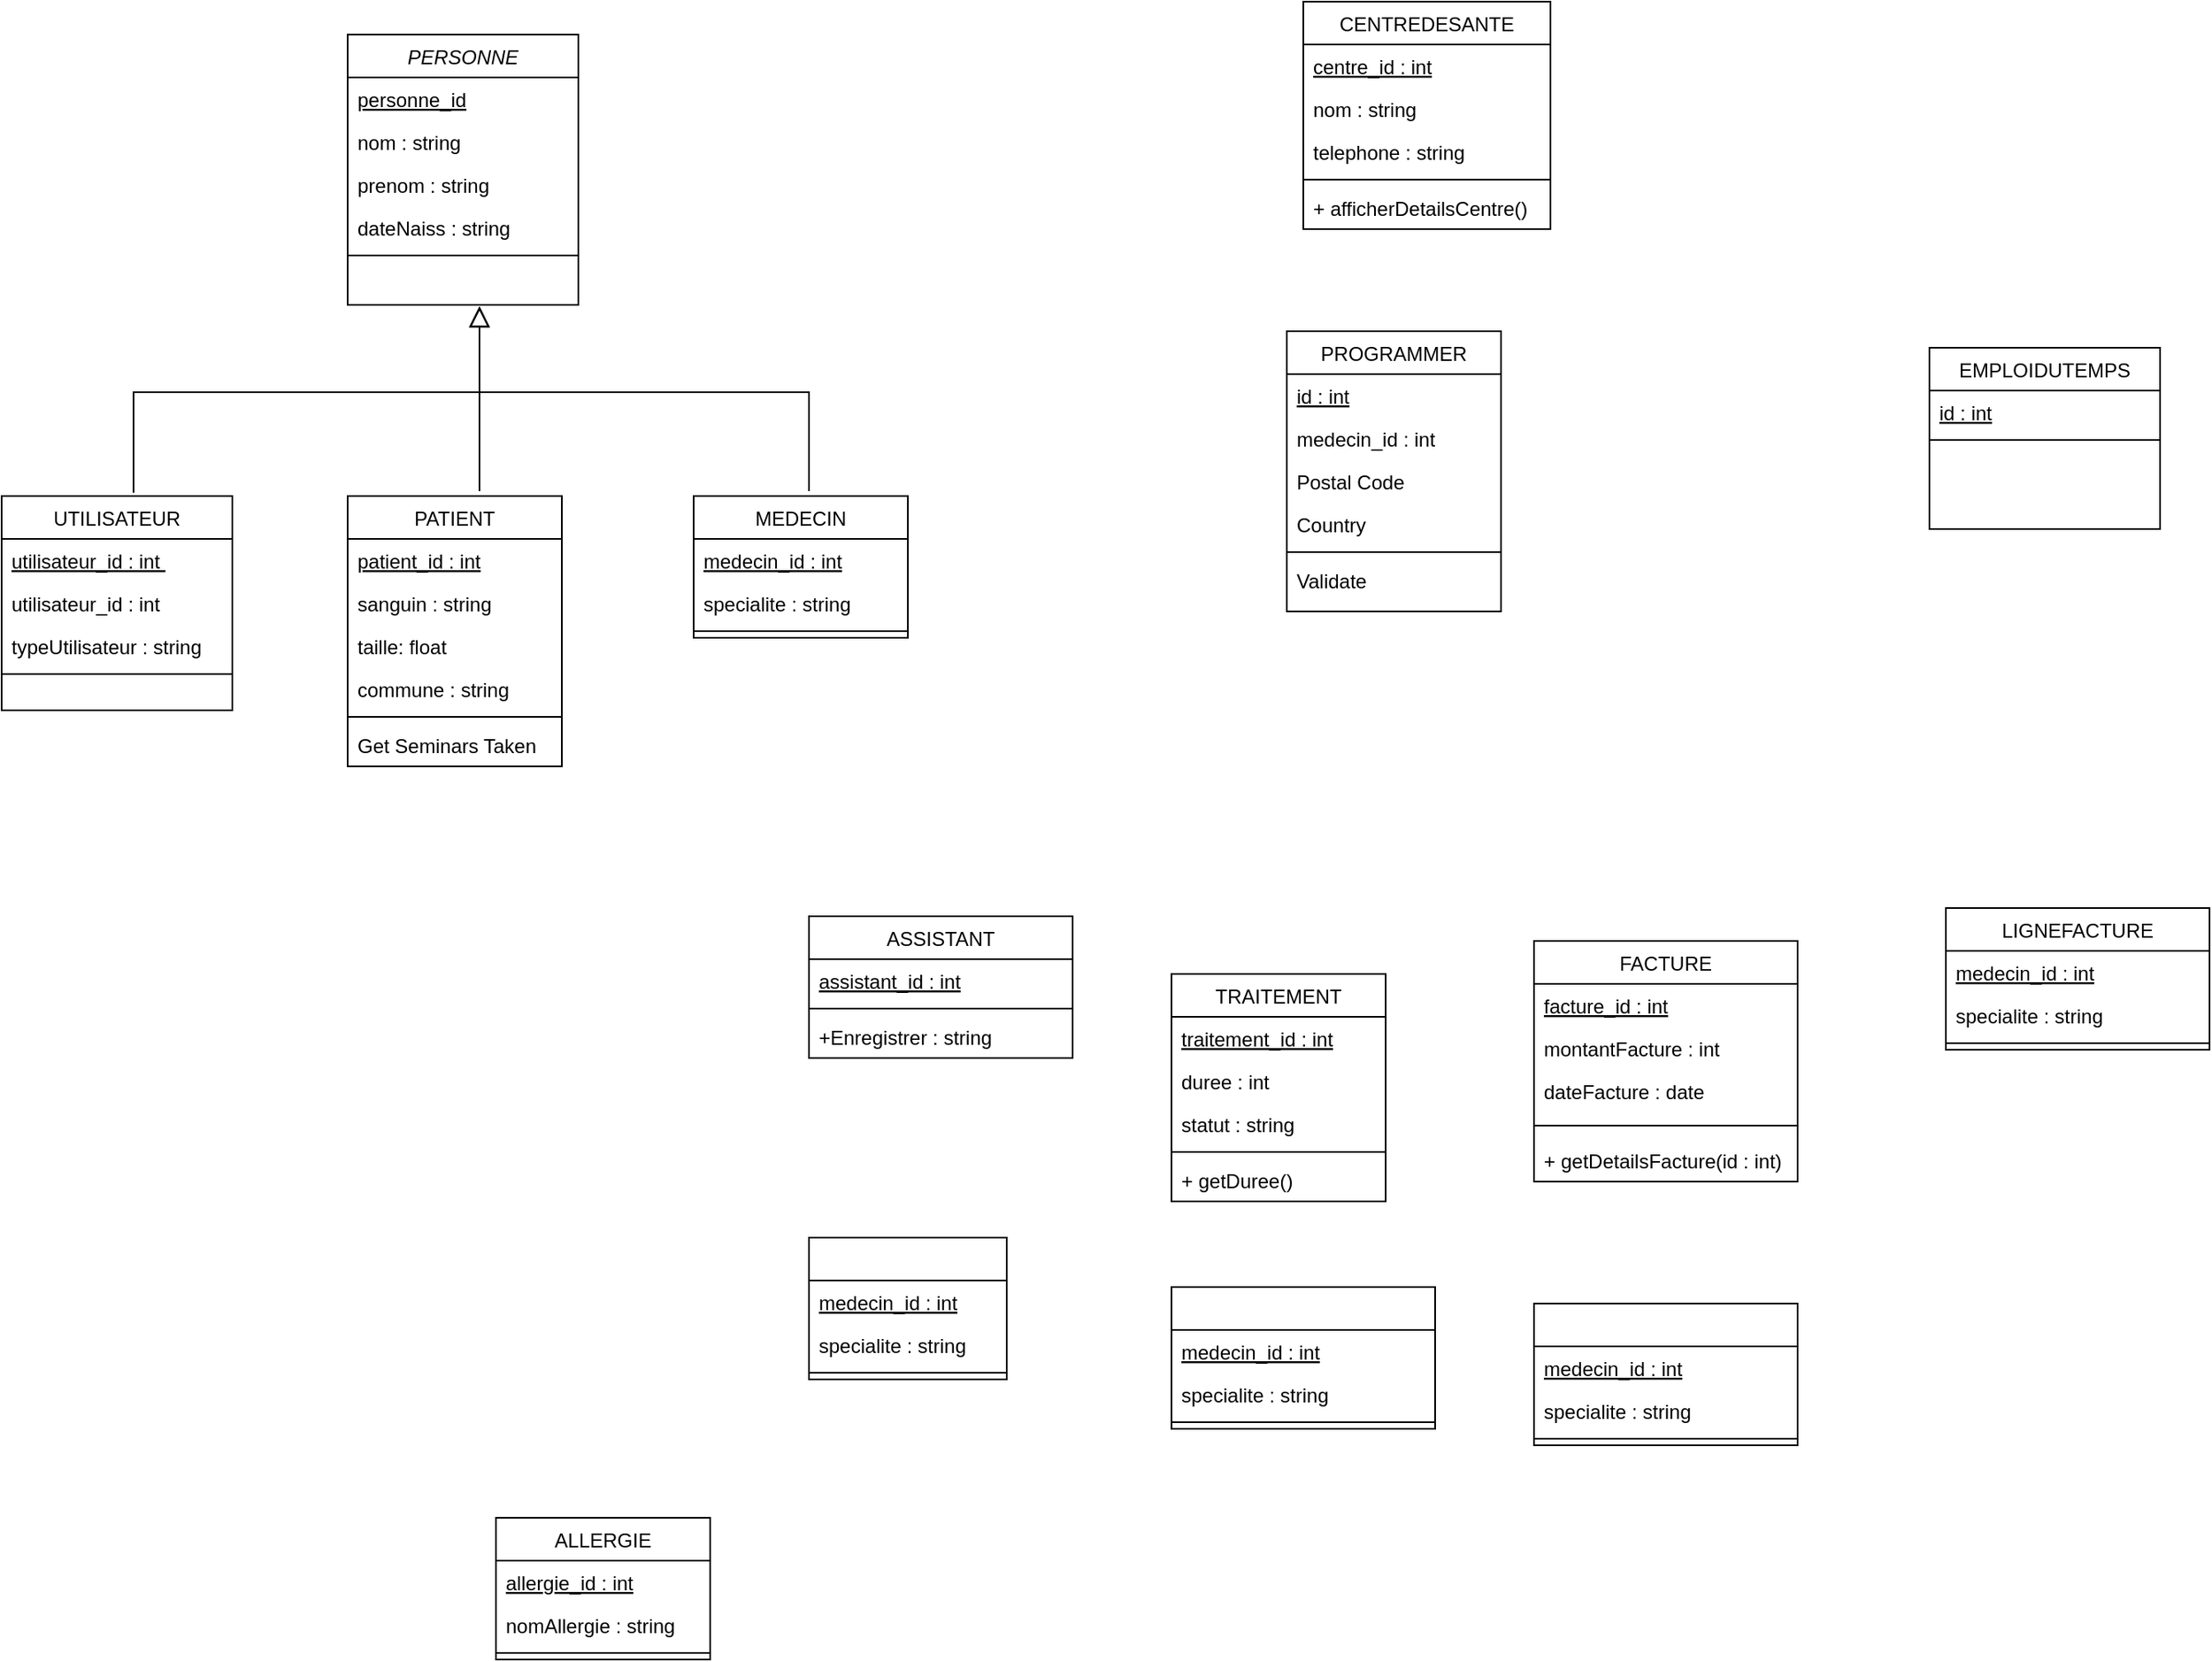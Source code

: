 <mxfile version="25.0.3">
  <diagram id="C5RBs43oDa-KdzZeNtuy" name="Page-1">
    <mxGraphModel dx="2514" dy="922" grid="1" gridSize="10" guides="1" tooltips="1" connect="1" arrows="1" fold="1" page="1" pageScale="1" pageWidth="827" pageHeight="1169" math="0" shadow="0">
      <root>
        <mxCell id="WIyWlLk6GJQsqaUBKTNV-0" />
        <mxCell id="WIyWlLk6GJQsqaUBKTNV-1" parent="WIyWlLk6GJQsqaUBKTNV-0" />
        <mxCell id="zkfFHV4jXpPFQw0GAbJ--0" value="PERSONNE" style="swimlane;fontStyle=2;align=center;verticalAlign=top;childLayout=stackLayout;horizontal=1;startSize=26;horizontalStack=0;resizeParent=1;resizeLast=0;collapsible=1;marginBottom=0;rounded=0;shadow=0;strokeWidth=1;" parent="WIyWlLk6GJQsqaUBKTNV-1" vertex="1">
          <mxGeometry x="-350" y="50" width="140" height="164" as="geometry">
            <mxRectangle x="230" y="140" width="160" height="26" as="alternateBounds" />
          </mxGeometry>
        </mxCell>
        <mxCell id="zkfFHV4jXpPFQw0GAbJ--1" value="personne_id" style="text;align=left;verticalAlign=top;spacingLeft=4;spacingRight=4;overflow=hidden;rotatable=0;points=[[0,0.5],[1,0.5]];portConstraint=eastwest;fillColor=none;fontStyle=4" parent="zkfFHV4jXpPFQw0GAbJ--0" vertex="1">
          <mxGeometry y="26" width="140" height="26" as="geometry" />
        </mxCell>
        <mxCell id="zkfFHV4jXpPFQw0GAbJ--2" value="nom : string" style="text;align=left;verticalAlign=top;spacingLeft=4;spacingRight=4;overflow=hidden;rotatable=0;points=[[0,0.5],[1,0.5]];portConstraint=eastwest;rounded=0;shadow=0;html=0;" parent="zkfFHV4jXpPFQw0GAbJ--0" vertex="1">
          <mxGeometry y="52" width="140" height="26" as="geometry" />
        </mxCell>
        <mxCell id="zkfFHV4jXpPFQw0GAbJ--3" value="prenom : string" style="text;align=left;verticalAlign=top;spacingLeft=4;spacingRight=4;overflow=hidden;rotatable=0;points=[[0,0.5],[1,0.5]];portConstraint=eastwest;rounded=0;shadow=0;html=0;" parent="zkfFHV4jXpPFQw0GAbJ--0" vertex="1">
          <mxGeometry y="78" width="140" height="26" as="geometry" />
        </mxCell>
        <mxCell id="AVFFXWAieqlcof-XkIZm-9" value="dateNaiss : string" style="text;align=left;verticalAlign=top;spacingLeft=4;spacingRight=4;overflow=hidden;rotatable=0;points=[[0,0.5],[1,0.5]];portConstraint=eastwest;rounded=0;shadow=0;html=0;" parent="zkfFHV4jXpPFQw0GAbJ--0" vertex="1">
          <mxGeometry y="104" width="140" height="26" as="geometry" />
        </mxCell>
        <mxCell id="zkfFHV4jXpPFQw0GAbJ--4" value="" style="line;html=1;strokeWidth=1;align=left;verticalAlign=middle;spacingTop=-1;spacingLeft=3;spacingRight=3;rotatable=0;labelPosition=right;points=[];portConstraint=eastwest;" parent="zkfFHV4jXpPFQw0GAbJ--0" vertex="1">
          <mxGeometry y="130" width="140" height="8" as="geometry" />
        </mxCell>
        <mxCell id="zkfFHV4jXpPFQw0GAbJ--6" value="PATIENT" style="swimlane;fontStyle=0;align=center;verticalAlign=top;childLayout=stackLayout;horizontal=1;startSize=26;horizontalStack=0;resizeParent=1;resizeLast=0;collapsible=1;marginBottom=0;rounded=0;shadow=0;strokeWidth=1;" parent="WIyWlLk6GJQsqaUBKTNV-1" vertex="1">
          <mxGeometry x="-350" y="330" width="130" height="164" as="geometry">
            <mxRectangle x="130" y="380" width="160" height="26" as="alternateBounds" />
          </mxGeometry>
        </mxCell>
        <mxCell id="zkfFHV4jXpPFQw0GAbJ--7" value="patient_id : int" style="text;align=left;verticalAlign=top;spacingLeft=4;spacingRight=4;overflow=hidden;rotatable=0;points=[[0,0.5],[1,0.5]];portConstraint=eastwest;fontStyle=4" parent="zkfFHV4jXpPFQw0GAbJ--6" vertex="1">
          <mxGeometry y="26" width="130" height="26" as="geometry" />
        </mxCell>
        <mxCell id="zkfFHV4jXpPFQw0GAbJ--8" value="sanguin : string" style="text;align=left;verticalAlign=top;spacingLeft=4;spacingRight=4;overflow=hidden;rotatable=0;points=[[0,0.5],[1,0.5]];portConstraint=eastwest;rounded=0;shadow=0;html=0;" parent="zkfFHV4jXpPFQw0GAbJ--6" vertex="1">
          <mxGeometry y="52" width="130" height="26" as="geometry" />
        </mxCell>
        <mxCell id="AVFFXWAieqlcof-XkIZm-11" value="taille: float" style="text;align=left;verticalAlign=top;spacingLeft=4;spacingRight=4;overflow=hidden;rotatable=0;points=[[0,0.5],[1,0.5]];portConstraint=eastwest;rounded=0;shadow=0;html=0;" parent="zkfFHV4jXpPFQw0GAbJ--6" vertex="1">
          <mxGeometry y="78" width="130" height="26" as="geometry" />
        </mxCell>
        <mxCell id="zkfFHV4jXpPFQw0GAbJ--10" value="commune : string" style="text;align=left;verticalAlign=top;spacingLeft=4;spacingRight=4;overflow=hidden;rotatable=0;points=[[0,0.5],[1,0.5]];portConstraint=eastwest;fontStyle=0" parent="zkfFHV4jXpPFQw0GAbJ--6" vertex="1">
          <mxGeometry y="104" width="130" height="26" as="geometry" />
        </mxCell>
        <mxCell id="zkfFHV4jXpPFQw0GAbJ--9" value="" style="line;html=1;strokeWidth=1;align=left;verticalAlign=middle;spacingTop=-1;spacingLeft=3;spacingRight=3;rotatable=0;labelPosition=right;points=[];portConstraint=eastwest;" parent="zkfFHV4jXpPFQw0GAbJ--6" vertex="1">
          <mxGeometry y="130" width="130" height="8" as="geometry" />
        </mxCell>
        <mxCell id="zkfFHV4jXpPFQw0GAbJ--11" value="Get Seminars Taken" style="text;align=left;verticalAlign=top;spacingLeft=4;spacingRight=4;overflow=hidden;rotatable=0;points=[[0,0.5],[1,0.5]];portConstraint=eastwest;" parent="zkfFHV4jXpPFQw0GAbJ--6" vertex="1">
          <mxGeometry y="138" width="130" height="26" as="geometry" />
        </mxCell>
        <mxCell id="zkfFHV4jXpPFQw0GAbJ--12" value="" style="endArrow=block;endSize=10;endFill=0;shadow=0;strokeWidth=1;rounded=0;curved=0;edgeStyle=elbowEdgeStyle;elbow=vertical;" parent="WIyWlLk6GJQsqaUBKTNV-1" edge="1">
          <mxGeometry width="160" relative="1" as="geometry">
            <mxPoint x="-270" y="327" as="sourcePoint" />
            <mxPoint x="-270" y="215" as="targetPoint" />
            <Array as="points">
              <mxPoint x="-270" y="276" />
            </Array>
          </mxGeometry>
        </mxCell>
        <mxCell id="zkfFHV4jXpPFQw0GAbJ--13" value="MEDECIN" style="swimlane;fontStyle=0;align=center;verticalAlign=top;childLayout=stackLayout;horizontal=1;startSize=26;horizontalStack=0;resizeParent=1;resizeLast=0;collapsible=1;marginBottom=0;rounded=0;shadow=0;strokeWidth=1;" parent="WIyWlLk6GJQsqaUBKTNV-1" vertex="1">
          <mxGeometry x="-140" y="330" width="130" height="86" as="geometry">
            <mxRectangle x="340" y="380" width="170" height="26" as="alternateBounds" />
          </mxGeometry>
        </mxCell>
        <mxCell id="zkfFHV4jXpPFQw0GAbJ--14" value="medecin_id : int" style="text;align=left;verticalAlign=top;spacingLeft=4;spacingRight=4;overflow=hidden;rotatable=0;points=[[0,0.5],[1,0.5]];portConstraint=eastwest;fontStyle=4" parent="zkfFHV4jXpPFQw0GAbJ--13" vertex="1">
          <mxGeometry y="26" width="130" height="26" as="geometry" />
        </mxCell>
        <mxCell id="AVFFXWAieqlcof-XkIZm-12" value="specialite : string" style="text;align=left;verticalAlign=top;spacingLeft=4;spacingRight=4;overflow=hidden;rotatable=0;points=[[0,0.5],[1,0.5]];portConstraint=eastwest;" parent="zkfFHV4jXpPFQw0GAbJ--13" vertex="1">
          <mxGeometry y="52" width="130" height="26" as="geometry" />
        </mxCell>
        <mxCell id="zkfFHV4jXpPFQw0GAbJ--15" value="" style="line;html=1;strokeWidth=1;align=left;verticalAlign=middle;spacingTop=-1;spacingLeft=3;spacingRight=3;rotatable=0;labelPosition=right;points=[];portConstraint=eastwest;" parent="zkfFHV4jXpPFQw0GAbJ--13" vertex="1">
          <mxGeometry y="78" width="130" height="8" as="geometry" />
        </mxCell>
        <mxCell id="zkfFHV4jXpPFQw0GAbJ--16" value="" style="endArrow=block;endSize=10;endFill=0;shadow=0;strokeWidth=1;rounded=0;curved=0;edgeStyle=elbowEdgeStyle;elbow=vertical;" parent="WIyWlLk6GJQsqaUBKTNV-1" edge="1">
          <mxGeometry width="160" relative="1" as="geometry">
            <mxPoint x="-70" y="327" as="sourcePoint" />
            <mxPoint x="-270" y="215" as="targetPoint" />
            <Array as="points">
              <mxPoint x="-171" y="267" />
            </Array>
          </mxGeometry>
        </mxCell>
        <mxCell id="zkfFHV4jXpPFQw0GAbJ--17" value="EMPLOIDUTEMPS" style="swimlane;fontStyle=0;align=center;verticalAlign=top;childLayout=stackLayout;horizontal=1;startSize=26;horizontalStack=0;resizeParent=1;resizeLast=0;collapsible=1;marginBottom=0;rounded=0;shadow=0;strokeWidth=1;" parent="WIyWlLk6GJQsqaUBKTNV-1" vertex="1">
          <mxGeometry x="610" y="240" width="140" height="110" as="geometry">
            <mxRectangle x="550" y="140" width="160" height="26" as="alternateBounds" />
          </mxGeometry>
        </mxCell>
        <mxCell id="zkfFHV4jXpPFQw0GAbJ--19" value="id : int" style="text;align=left;verticalAlign=top;spacingLeft=4;spacingRight=4;overflow=hidden;rotatable=0;points=[[0,0.5],[1,0.5]];portConstraint=eastwest;rounded=0;shadow=0;html=0;fontStyle=4" parent="zkfFHV4jXpPFQw0GAbJ--17" vertex="1">
          <mxGeometry y="26" width="140" height="26" as="geometry" />
        </mxCell>
        <mxCell id="zkfFHV4jXpPFQw0GAbJ--23" value="" style="line;html=1;strokeWidth=1;align=left;verticalAlign=middle;spacingTop=-1;spacingLeft=3;spacingRight=3;rotatable=0;labelPosition=right;points=[];portConstraint=eastwest;" parent="zkfFHV4jXpPFQw0GAbJ--17" vertex="1">
          <mxGeometry y="52" width="140" height="8" as="geometry" />
        </mxCell>
        <mxCell id="AVFFXWAieqlcof-XkIZm-1" value="UTILISATEUR" style="swimlane;fontStyle=0;align=center;verticalAlign=top;childLayout=stackLayout;horizontal=1;startSize=26;horizontalStack=0;resizeParent=1;resizeLast=0;collapsible=1;marginBottom=0;rounded=0;shadow=0;strokeWidth=1;" parent="WIyWlLk6GJQsqaUBKTNV-1" vertex="1">
          <mxGeometry x="-560" y="330" width="140" height="130" as="geometry">
            <mxRectangle x="130" y="380" width="160" height="26" as="alternateBounds" />
          </mxGeometry>
        </mxCell>
        <mxCell id="AVFFXWAieqlcof-XkIZm-2" value="utilisateur_id : int " style="text;align=left;verticalAlign=top;spacingLeft=4;spacingRight=4;overflow=hidden;rotatable=0;points=[[0,0.5],[1,0.5]];portConstraint=eastwest;fontStyle=4" parent="AVFFXWAieqlcof-XkIZm-1" vertex="1">
          <mxGeometry y="26" width="140" height="26" as="geometry" />
        </mxCell>
        <mxCell id="AVFFXWAieqlcof-XkIZm-10" value="utilisateur_id : int " style="text;align=left;verticalAlign=top;spacingLeft=4;spacingRight=4;overflow=hidden;rotatable=0;points=[[0,0.5],[1,0.5]];portConstraint=eastwest;" parent="AVFFXWAieqlcof-XkIZm-1" vertex="1">
          <mxGeometry y="52" width="140" height="26" as="geometry" />
        </mxCell>
        <mxCell id="AVFFXWAieqlcof-XkIZm-3" value="typeUtilisateur : string" style="text;align=left;verticalAlign=top;spacingLeft=4;spacingRight=4;overflow=hidden;rotatable=0;points=[[0,0.5],[1,0.5]];portConstraint=eastwest;rounded=0;shadow=0;html=0;" parent="AVFFXWAieqlcof-XkIZm-1" vertex="1">
          <mxGeometry y="78" width="140" height="26" as="geometry" />
        </mxCell>
        <mxCell id="AVFFXWAieqlcof-XkIZm-4" value="" style="line;html=1;strokeWidth=1;align=left;verticalAlign=middle;spacingTop=-1;spacingLeft=3;spacingRight=3;rotatable=0;labelPosition=right;points=[];portConstraint=eastwest;" parent="AVFFXWAieqlcof-XkIZm-1" vertex="1">
          <mxGeometry y="104" width="140" height="8" as="geometry" />
        </mxCell>
        <mxCell id="AVFFXWAieqlcof-XkIZm-8" value="" style="endArrow=block;endSize=10;endFill=0;shadow=0;strokeWidth=1;rounded=0;curved=0;edgeStyle=elbowEdgeStyle;elbow=vertical;exitX=0.438;exitY=0;exitDx=0;exitDy=0;exitPerimeter=0;" parent="WIyWlLk6GJQsqaUBKTNV-1" edge="1">
          <mxGeometry width="160" relative="1" as="geometry">
            <mxPoint x="-479.92" y="328" as="sourcePoint" />
            <mxPoint x="-270" y="215" as="targetPoint" />
            <Array as="points">
              <mxPoint x="-380" y="267" />
            </Array>
          </mxGeometry>
        </mxCell>
        <mxCell id="AVFFXWAieqlcof-XkIZm-13" value="PROGRAMMER" style="swimlane;fontStyle=0;align=center;verticalAlign=top;childLayout=stackLayout;horizontal=1;startSize=26;horizontalStack=0;resizeParent=1;resizeLast=0;collapsible=1;marginBottom=0;rounded=0;shadow=0;strokeWidth=1;" parent="WIyWlLk6GJQsqaUBKTNV-1" vertex="1">
          <mxGeometry x="220" y="230" width="130" height="170" as="geometry">
            <mxRectangle x="550" y="140" width="160" height="26" as="alternateBounds" />
          </mxGeometry>
        </mxCell>
        <mxCell id="AVFFXWAieqlcof-XkIZm-14" value="id : int" style="text;align=left;verticalAlign=top;spacingLeft=4;spacingRight=4;overflow=hidden;rotatable=0;points=[[0,0.5],[1,0.5]];portConstraint=eastwest;rounded=0;shadow=0;html=0;fontStyle=4" parent="AVFFXWAieqlcof-XkIZm-13" vertex="1">
          <mxGeometry y="26" width="130" height="26" as="geometry" />
        </mxCell>
        <mxCell id="AVFFXWAieqlcof-XkIZm-15" value="medecin_id : int" style="text;align=left;verticalAlign=top;spacingLeft=4;spacingRight=4;overflow=hidden;rotatable=0;points=[[0,0.5],[1,0.5]];portConstraint=eastwest;rounded=0;shadow=0;html=0;" parent="AVFFXWAieqlcof-XkIZm-13" vertex="1">
          <mxGeometry y="52" width="130" height="26" as="geometry" />
        </mxCell>
        <mxCell id="AVFFXWAieqlcof-XkIZm-16" value="Postal Code" style="text;align=left;verticalAlign=top;spacingLeft=4;spacingRight=4;overflow=hidden;rotatable=0;points=[[0,0.5],[1,0.5]];portConstraint=eastwest;rounded=0;shadow=0;html=0;" parent="AVFFXWAieqlcof-XkIZm-13" vertex="1">
          <mxGeometry y="78" width="130" height="26" as="geometry" />
        </mxCell>
        <mxCell id="AVFFXWAieqlcof-XkIZm-17" value="Country" style="text;align=left;verticalAlign=top;spacingLeft=4;spacingRight=4;overflow=hidden;rotatable=0;points=[[0,0.5],[1,0.5]];portConstraint=eastwest;rounded=0;shadow=0;html=0;" parent="AVFFXWAieqlcof-XkIZm-13" vertex="1">
          <mxGeometry y="104" width="130" height="26" as="geometry" />
        </mxCell>
        <mxCell id="AVFFXWAieqlcof-XkIZm-18" value="" style="line;html=1;strokeWidth=1;align=left;verticalAlign=middle;spacingTop=-1;spacingLeft=3;spacingRight=3;rotatable=0;labelPosition=right;points=[];portConstraint=eastwest;" parent="AVFFXWAieqlcof-XkIZm-13" vertex="1">
          <mxGeometry y="130" width="130" height="8" as="geometry" />
        </mxCell>
        <mxCell id="AVFFXWAieqlcof-XkIZm-19" value="Validate" style="text;align=left;verticalAlign=top;spacingLeft=4;spacingRight=4;overflow=hidden;rotatable=0;points=[[0,0.5],[1,0.5]];portConstraint=eastwest;" parent="AVFFXWAieqlcof-XkIZm-13" vertex="1">
          <mxGeometry y="138" width="130" height="26" as="geometry" />
        </mxCell>
        <mxCell id="AVFFXWAieqlcof-XkIZm-21" value="ASSISTANT" style="swimlane;fontStyle=0;align=center;verticalAlign=top;childLayout=stackLayout;horizontal=1;startSize=26;horizontalStack=0;resizeParent=1;resizeLast=0;collapsible=1;marginBottom=0;rounded=0;shadow=0;strokeWidth=1;" parent="WIyWlLk6GJQsqaUBKTNV-1" vertex="1">
          <mxGeometry x="-70" y="585" width="160" height="86" as="geometry">
            <mxRectangle x="340" y="380" width="170" height="26" as="alternateBounds" />
          </mxGeometry>
        </mxCell>
        <mxCell id="AVFFXWAieqlcof-XkIZm-22" value="assistant_id : int" style="text;align=left;verticalAlign=top;spacingLeft=4;spacingRight=4;overflow=hidden;rotatable=0;points=[[0,0.5],[1,0.5]];portConstraint=eastwest;fontStyle=4" parent="AVFFXWAieqlcof-XkIZm-21" vertex="1">
          <mxGeometry y="26" width="160" height="26" as="geometry" />
        </mxCell>
        <mxCell id="AVFFXWAieqlcof-XkIZm-24" value="" style="line;html=1;strokeWidth=1;align=left;verticalAlign=middle;spacingTop=-1;spacingLeft=3;spacingRight=3;rotatable=0;labelPosition=right;points=[];portConstraint=eastwest;" parent="AVFFXWAieqlcof-XkIZm-21" vertex="1">
          <mxGeometry y="52" width="160" height="8" as="geometry" />
        </mxCell>
        <mxCell id="AVFFXWAieqlcof-XkIZm-23" value="+Enregistrer : string" style="text;align=left;verticalAlign=top;spacingLeft=4;spacingRight=4;overflow=hidden;rotatable=0;points=[[0,0.5],[1,0.5]];portConstraint=eastwest;" parent="AVFFXWAieqlcof-XkIZm-21" vertex="1">
          <mxGeometry y="60" width="160" height="26" as="geometry" />
        </mxCell>
        <mxCell id="AVFFXWAieqlcof-XkIZm-25" value="TRAITEMENT" style="swimlane;fontStyle=0;align=center;verticalAlign=top;childLayout=stackLayout;horizontal=1;startSize=26;horizontalStack=0;resizeParent=1;resizeLast=0;collapsible=1;marginBottom=0;rounded=0;shadow=0;strokeWidth=1;" parent="WIyWlLk6GJQsqaUBKTNV-1" vertex="1">
          <mxGeometry x="150" y="620" width="130" height="138" as="geometry">
            <mxRectangle x="340" y="380" width="170" height="26" as="alternateBounds" />
          </mxGeometry>
        </mxCell>
        <mxCell id="AVFFXWAieqlcof-XkIZm-26" value="traitement_id : int" style="text;align=left;verticalAlign=top;spacingLeft=4;spacingRight=4;overflow=hidden;rotatable=0;points=[[0,0.5],[1,0.5]];portConstraint=eastwest;fontStyle=4" parent="AVFFXWAieqlcof-XkIZm-25" vertex="1">
          <mxGeometry y="26" width="130" height="26" as="geometry" />
        </mxCell>
        <mxCell id="AVFFXWAieqlcof-XkIZm-27" value="duree : int" style="text;align=left;verticalAlign=top;spacingLeft=4;spacingRight=4;overflow=hidden;rotatable=0;points=[[0,0.5],[1,0.5]];portConstraint=eastwest;" parent="AVFFXWAieqlcof-XkIZm-25" vertex="1">
          <mxGeometry y="52" width="130" height="26" as="geometry" />
        </mxCell>
        <mxCell id="rQZ8YHIVEwMUw5YA2pwR-2" value="statut : string" style="text;align=left;verticalAlign=top;spacingLeft=4;spacingRight=4;overflow=hidden;rotatable=0;points=[[0,0.5],[1,0.5]];portConstraint=eastwest;" vertex="1" parent="AVFFXWAieqlcof-XkIZm-25">
          <mxGeometry y="78" width="130" height="26" as="geometry" />
        </mxCell>
        <mxCell id="AVFFXWAieqlcof-XkIZm-28" value="" style="line;html=1;strokeWidth=1;align=left;verticalAlign=middle;spacingTop=-1;spacingLeft=3;spacingRight=3;rotatable=0;labelPosition=right;points=[];portConstraint=eastwest;" parent="AVFFXWAieqlcof-XkIZm-25" vertex="1">
          <mxGeometry y="104" width="130" height="8" as="geometry" />
        </mxCell>
        <mxCell id="rQZ8YHIVEwMUw5YA2pwR-5" value="+ getDuree()" style="text;align=left;verticalAlign=top;spacingLeft=4;spacingRight=4;overflow=hidden;rotatable=0;points=[[0,0.5],[1,0.5]];portConstraint=eastwest;" vertex="1" parent="AVFFXWAieqlcof-XkIZm-25">
          <mxGeometry y="112" width="130" height="26" as="geometry" />
        </mxCell>
        <mxCell id="AVFFXWAieqlcof-XkIZm-29" value="CENTREDESANTE" style="swimlane;fontStyle=0;align=center;verticalAlign=top;childLayout=stackLayout;horizontal=1;startSize=26;horizontalStack=0;resizeParent=1;resizeLast=0;collapsible=1;marginBottom=0;rounded=0;shadow=0;strokeWidth=1;" parent="WIyWlLk6GJQsqaUBKTNV-1" vertex="1">
          <mxGeometry x="230" y="30" width="150" height="138" as="geometry">
            <mxRectangle x="340" y="380" width="170" height="26" as="alternateBounds" />
          </mxGeometry>
        </mxCell>
        <mxCell id="AVFFXWAieqlcof-XkIZm-30" value="centre_id : int" style="text;align=left;verticalAlign=top;spacingLeft=4;spacingRight=4;overflow=hidden;rotatable=0;points=[[0,0.5],[1,0.5]];portConstraint=eastwest;fontStyle=4" parent="AVFFXWAieqlcof-XkIZm-29" vertex="1">
          <mxGeometry y="26" width="150" height="26" as="geometry" />
        </mxCell>
        <mxCell id="AVFFXWAieqlcof-XkIZm-31" value="nom : string" style="text;align=left;verticalAlign=top;spacingLeft=4;spacingRight=4;overflow=hidden;rotatable=0;points=[[0,0.5],[1,0.5]];portConstraint=eastwest;" parent="AVFFXWAieqlcof-XkIZm-29" vertex="1">
          <mxGeometry y="52" width="150" height="26" as="geometry" />
        </mxCell>
        <mxCell id="rQZ8YHIVEwMUw5YA2pwR-0" value="telephone : string" style="text;align=left;verticalAlign=top;spacingLeft=4;spacingRight=4;overflow=hidden;rotatable=0;points=[[0,0.5],[1,0.5]];portConstraint=eastwest;" vertex="1" parent="AVFFXWAieqlcof-XkIZm-29">
          <mxGeometry y="78" width="150" height="26" as="geometry" />
        </mxCell>
        <mxCell id="AVFFXWAieqlcof-XkIZm-32" value="" style="line;html=1;strokeWidth=1;align=left;verticalAlign=middle;spacingTop=-1;spacingLeft=3;spacingRight=3;rotatable=0;labelPosition=right;points=[];portConstraint=eastwest;" parent="AVFFXWAieqlcof-XkIZm-29" vertex="1">
          <mxGeometry y="104" width="150" height="8" as="geometry" />
        </mxCell>
        <mxCell id="rQZ8YHIVEwMUw5YA2pwR-1" value="+ afficherDetailsCentre()" style="text;align=left;verticalAlign=top;spacingLeft=4;spacingRight=4;overflow=hidden;rotatable=0;points=[[0,0.5],[1,0.5]];portConstraint=eastwest;" vertex="1" parent="AVFFXWAieqlcof-XkIZm-29">
          <mxGeometry y="112" width="150" height="26" as="geometry" />
        </mxCell>
        <mxCell id="AVFFXWAieqlcof-XkIZm-33" value="LIGNEFACTURE" style="swimlane;fontStyle=0;align=center;verticalAlign=top;childLayout=stackLayout;horizontal=1;startSize=26;horizontalStack=0;resizeParent=1;resizeLast=0;collapsible=1;marginBottom=0;rounded=0;shadow=0;strokeWidth=1;" parent="WIyWlLk6GJQsqaUBKTNV-1" vertex="1">
          <mxGeometry x="620" y="580" width="160" height="86" as="geometry">
            <mxRectangle x="340" y="380" width="170" height="26" as="alternateBounds" />
          </mxGeometry>
        </mxCell>
        <mxCell id="AVFFXWAieqlcof-XkIZm-34" value="medecin_id : int" style="text;align=left;verticalAlign=top;spacingLeft=4;spacingRight=4;overflow=hidden;rotatable=0;points=[[0,0.5],[1,0.5]];portConstraint=eastwest;fontStyle=4" parent="AVFFXWAieqlcof-XkIZm-33" vertex="1">
          <mxGeometry y="26" width="160" height="26" as="geometry" />
        </mxCell>
        <mxCell id="AVFFXWAieqlcof-XkIZm-35" value="specialite : string" style="text;align=left;verticalAlign=top;spacingLeft=4;spacingRight=4;overflow=hidden;rotatable=0;points=[[0,0.5],[1,0.5]];portConstraint=eastwest;" parent="AVFFXWAieqlcof-XkIZm-33" vertex="1">
          <mxGeometry y="52" width="160" height="26" as="geometry" />
        </mxCell>
        <mxCell id="AVFFXWAieqlcof-XkIZm-36" value="" style="line;html=1;strokeWidth=1;align=left;verticalAlign=middle;spacingTop=-1;spacingLeft=3;spacingRight=3;rotatable=0;labelPosition=right;points=[];portConstraint=eastwest;" parent="AVFFXWAieqlcof-XkIZm-33" vertex="1">
          <mxGeometry y="78" width="160" height="8" as="geometry" />
        </mxCell>
        <mxCell id="AVFFXWAieqlcof-XkIZm-38" value="" style="swimlane;fontStyle=0;align=center;verticalAlign=top;childLayout=stackLayout;horizontal=1;startSize=26;horizontalStack=0;resizeParent=1;resizeLast=0;collapsible=1;marginBottom=0;rounded=0;shadow=0;strokeWidth=1;" parent="WIyWlLk6GJQsqaUBKTNV-1" vertex="1">
          <mxGeometry x="-70" y="780" width="120" height="86" as="geometry">
            <mxRectangle x="340" y="380" width="170" height="26" as="alternateBounds" />
          </mxGeometry>
        </mxCell>
        <mxCell id="AVFFXWAieqlcof-XkIZm-39" value="medecin_id : int" style="text;align=left;verticalAlign=top;spacingLeft=4;spacingRight=4;overflow=hidden;rotatable=0;points=[[0,0.5],[1,0.5]];portConstraint=eastwest;fontStyle=4" parent="AVFFXWAieqlcof-XkIZm-38" vertex="1">
          <mxGeometry y="26" width="120" height="26" as="geometry" />
        </mxCell>
        <mxCell id="AVFFXWAieqlcof-XkIZm-40" value="specialite : string" style="text;align=left;verticalAlign=top;spacingLeft=4;spacingRight=4;overflow=hidden;rotatable=0;points=[[0,0.5],[1,0.5]];portConstraint=eastwest;" parent="AVFFXWAieqlcof-XkIZm-38" vertex="1">
          <mxGeometry y="52" width="120" height="26" as="geometry" />
        </mxCell>
        <mxCell id="AVFFXWAieqlcof-XkIZm-41" value="" style="line;html=1;strokeWidth=1;align=left;verticalAlign=middle;spacingTop=-1;spacingLeft=3;spacingRight=3;rotatable=0;labelPosition=right;points=[];portConstraint=eastwest;" parent="AVFFXWAieqlcof-XkIZm-38" vertex="1">
          <mxGeometry y="78" width="120" height="8" as="geometry" />
        </mxCell>
        <mxCell id="AVFFXWAieqlcof-XkIZm-42" value="ALLERGIE" style="swimlane;fontStyle=0;align=center;verticalAlign=top;childLayout=stackLayout;horizontal=1;startSize=26;horizontalStack=0;resizeParent=1;resizeLast=0;collapsible=1;marginBottom=0;rounded=0;shadow=0;strokeWidth=1;" parent="WIyWlLk6GJQsqaUBKTNV-1" vertex="1">
          <mxGeometry x="-260" y="950" width="130" height="86" as="geometry">
            <mxRectangle x="340" y="380" width="170" height="26" as="alternateBounds" />
          </mxGeometry>
        </mxCell>
        <mxCell id="AVFFXWAieqlcof-XkIZm-43" value="allergie_id : int" style="text;align=left;verticalAlign=top;spacingLeft=4;spacingRight=4;overflow=hidden;rotatable=0;points=[[0,0.5],[1,0.5]];portConstraint=eastwest;fontStyle=4" parent="AVFFXWAieqlcof-XkIZm-42" vertex="1">
          <mxGeometry y="26" width="130" height="26" as="geometry" />
        </mxCell>
        <mxCell id="AVFFXWAieqlcof-XkIZm-44" value="nomAllergie : string" style="text;align=left;verticalAlign=top;spacingLeft=4;spacingRight=4;overflow=hidden;rotatable=0;points=[[0,0.5],[1,0.5]];portConstraint=eastwest;" parent="AVFFXWAieqlcof-XkIZm-42" vertex="1">
          <mxGeometry y="52" width="130" height="26" as="geometry" />
        </mxCell>
        <mxCell id="AVFFXWAieqlcof-XkIZm-45" value="" style="line;html=1;strokeWidth=1;align=left;verticalAlign=middle;spacingTop=-1;spacingLeft=3;spacingRight=3;rotatable=0;labelPosition=right;points=[];portConstraint=eastwest;" parent="AVFFXWAieqlcof-XkIZm-42" vertex="1">
          <mxGeometry y="78" width="130" height="8" as="geometry" />
        </mxCell>
        <mxCell id="AVFFXWAieqlcof-XkIZm-46" value="" style="swimlane;fontStyle=0;align=center;verticalAlign=top;childLayout=stackLayout;horizontal=1;startSize=26;horizontalStack=0;resizeParent=1;resizeLast=0;collapsible=1;marginBottom=0;rounded=0;shadow=0;strokeWidth=1;" parent="WIyWlLk6GJQsqaUBKTNV-1" vertex="1">
          <mxGeometry x="150" y="810" width="160" height="86" as="geometry">
            <mxRectangle x="340" y="380" width="170" height="26" as="alternateBounds" />
          </mxGeometry>
        </mxCell>
        <mxCell id="AVFFXWAieqlcof-XkIZm-47" value="medecin_id : int" style="text;align=left;verticalAlign=top;spacingLeft=4;spacingRight=4;overflow=hidden;rotatable=0;points=[[0,0.5],[1,0.5]];portConstraint=eastwest;fontStyle=4" parent="AVFFXWAieqlcof-XkIZm-46" vertex="1">
          <mxGeometry y="26" width="160" height="26" as="geometry" />
        </mxCell>
        <mxCell id="AVFFXWAieqlcof-XkIZm-48" value="specialite : string" style="text;align=left;verticalAlign=top;spacingLeft=4;spacingRight=4;overflow=hidden;rotatable=0;points=[[0,0.5],[1,0.5]];portConstraint=eastwest;" parent="AVFFXWAieqlcof-XkIZm-46" vertex="1">
          <mxGeometry y="52" width="160" height="26" as="geometry" />
        </mxCell>
        <mxCell id="AVFFXWAieqlcof-XkIZm-49" value="" style="line;html=1;strokeWidth=1;align=left;verticalAlign=middle;spacingTop=-1;spacingLeft=3;spacingRight=3;rotatable=0;labelPosition=right;points=[];portConstraint=eastwest;" parent="AVFFXWAieqlcof-XkIZm-46" vertex="1">
          <mxGeometry y="78" width="160" height="8" as="geometry" />
        </mxCell>
        <mxCell id="AVFFXWAieqlcof-XkIZm-50" value="" style="swimlane;fontStyle=0;align=center;verticalAlign=top;childLayout=stackLayout;horizontal=1;startSize=26;horizontalStack=0;resizeParent=1;resizeLast=0;collapsible=1;marginBottom=0;rounded=0;shadow=0;strokeWidth=1;" parent="WIyWlLk6GJQsqaUBKTNV-1" vertex="1">
          <mxGeometry x="370" y="820" width="160" height="86" as="geometry">
            <mxRectangle x="340" y="380" width="170" height="26" as="alternateBounds" />
          </mxGeometry>
        </mxCell>
        <mxCell id="AVFFXWAieqlcof-XkIZm-51" value="medecin_id : int" style="text;align=left;verticalAlign=top;spacingLeft=4;spacingRight=4;overflow=hidden;rotatable=0;points=[[0,0.5],[1,0.5]];portConstraint=eastwest;fontStyle=4" parent="AVFFXWAieqlcof-XkIZm-50" vertex="1">
          <mxGeometry y="26" width="160" height="26" as="geometry" />
        </mxCell>
        <mxCell id="AVFFXWAieqlcof-XkIZm-52" value="specialite : string" style="text;align=left;verticalAlign=top;spacingLeft=4;spacingRight=4;overflow=hidden;rotatable=0;points=[[0,0.5],[1,0.5]];portConstraint=eastwest;" parent="AVFFXWAieqlcof-XkIZm-50" vertex="1">
          <mxGeometry y="52" width="160" height="26" as="geometry" />
        </mxCell>
        <mxCell id="AVFFXWAieqlcof-XkIZm-53" value="" style="line;html=1;strokeWidth=1;align=left;verticalAlign=middle;spacingTop=-1;spacingLeft=3;spacingRight=3;rotatable=0;labelPosition=right;points=[];portConstraint=eastwest;" parent="AVFFXWAieqlcof-XkIZm-50" vertex="1">
          <mxGeometry y="78" width="160" height="8" as="geometry" />
        </mxCell>
        <mxCell id="AVFFXWAieqlcof-XkIZm-54" value="FACTURE" style="swimlane;fontStyle=0;align=center;verticalAlign=top;childLayout=stackLayout;horizontal=1;startSize=26;horizontalStack=0;resizeParent=1;resizeLast=0;collapsible=1;marginBottom=0;rounded=0;shadow=0;strokeWidth=1;" parent="WIyWlLk6GJQsqaUBKTNV-1" vertex="1">
          <mxGeometry x="370" y="600" width="160" height="146" as="geometry">
            <mxRectangle x="340" y="380" width="170" height="26" as="alternateBounds" />
          </mxGeometry>
        </mxCell>
        <mxCell id="AVFFXWAieqlcof-XkIZm-55" value="facture_id : int" style="text;align=left;verticalAlign=top;spacingLeft=4;spacingRight=4;overflow=hidden;rotatable=0;points=[[0,0.5],[1,0.5]];portConstraint=eastwest;fontStyle=4" parent="AVFFXWAieqlcof-XkIZm-54" vertex="1">
          <mxGeometry y="26" width="160" height="26" as="geometry" />
        </mxCell>
        <mxCell id="AVFFXWAieqlcof-XkIZm-56" value="montantFacture : int" style="text;align=left;verticalAlign=top;spacingLeft=4;spacingRight=4;overflow=hidden;rotatable=0;points=[[0,0.5],[1,0.5]];portConstraint=eastwest;" parent="AVFFXWAieqlcof-XkIZm-54" vertex="1">
          <mxGeometry y="52" width="160" height="26" as="geometry" />
        </mxCell>
        <mxCell id="rQZ8YHIVEwMUw5YA2pwR-6" value="dateFacture : date" style="text;align=left;verticalAlign=top;spacingLeft=4;spacingRight=4;overflow=hidden;rotatable=0;points=[[0,0.5],[1,0.5]];portConstraint=eastwest;" vertex="1" parent="AVFFXWAieqlcof-XkIZm-54">
          <mxGeometry y="78" width="160" height="26" as="geometry" />
        </mxCell>
        <mxCell id="AVFFXWAieqlcof-XkIZm-57" value="" style="line;html=1;strokeWidth=1;align=left;verticalAlign=middle;spacingTop=-1;spacingLeft=3;spacingRight=3;rotatable=0;labelPosition=right;points=[];portConstraint=eastwest;" parent="AVFFXWAieqlcof-XkIZm-54" vertex="1">
          <mxGeometry y="104" width="160" height="16" as="geometry" />
        </mxCell>
        <mxCell id="rQZ8YHIVEwMUw5YA2pwR-7" value="+ getDetailsFacture(id : int)&#xa;" style="text;align=left;verticalAlign=top;spacingLeft=4;spacingRight=4;overflow=hidden;rotatable=0;points=[[0,0.5],[1,0.5]];portConstraint=eastwest;" vertex="1" parent="AVFFXWAieqlcof-XkIZm-54">
          <mxGeometry y="120" width="160" height="26" as="geometry" />
        </mxCell>
      </root>
    </mxGraphModel>
  </diagram>
</mxfile>
